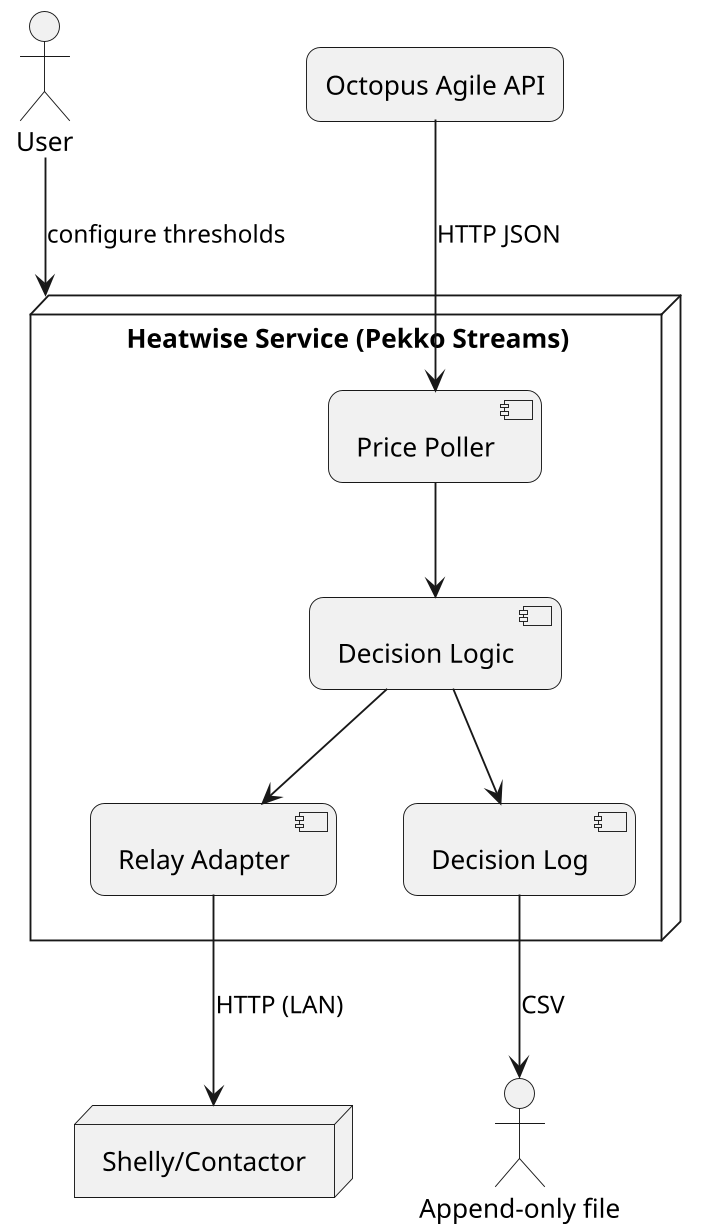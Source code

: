 @startuml
skinparam roundcorner 15
skinparam shadowing false
skinparam dpi 180

actor User
rectangle "Octopus Agile API" as Octopus
node "Heatwise Service (Pekko Streams)" as App {
  [Price Poller] --> [Decision Logic]
  [Decision Logic] --> [Relay Adapter]
  [Decision Logic] --> [Decision Log]
}
node "Shelly/Contactor" as Relay

User --> App : configure thresholds
Octopus --> [Price Poller] : HTTP JSON
[Relay Adapter] --> Relay : HTTP (LAN)
[Decision Log] --> "Append-only file" : CSV
@enduml
